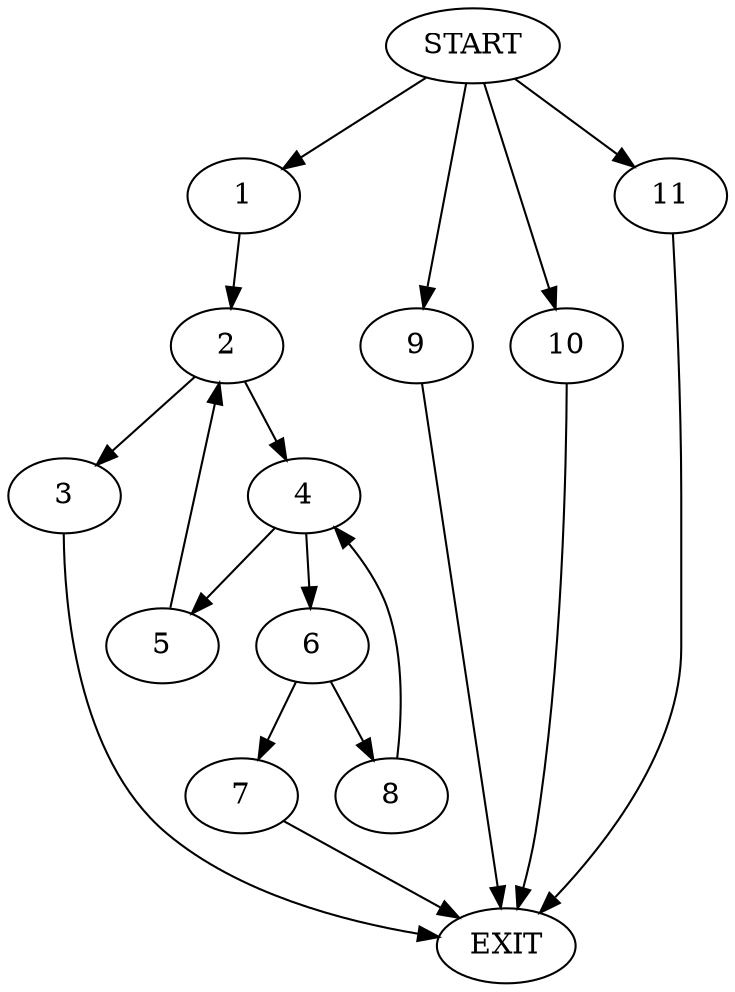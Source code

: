 digraph {
0 [label="START"]
12 [label="EXIT"]
0 -> 1
1 -> 2
2 -> 3
2 -> 4
3 -> 12
4 -> 5
4 -> 6
6 -> 7
6 -> 8
5 -> 2
7 -> 12
8 -> 4
0 -> 9
9 -> 12
0 -> 10
10 -> 12
0 -> 11
11 -> 12
}
